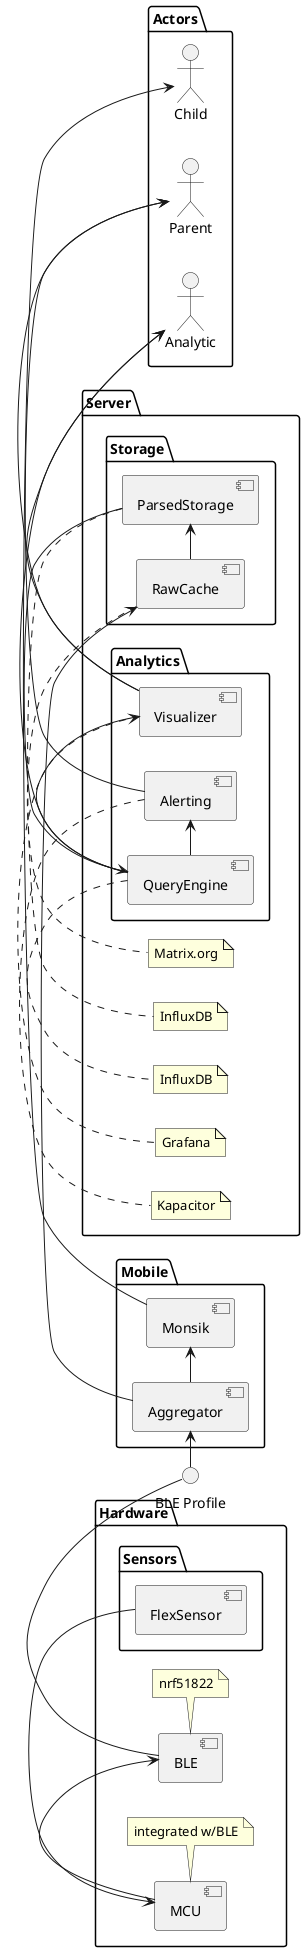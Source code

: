 @startuml
skinparam componentStyle uml2
left to right direction

interface "BLE Profile" [[https://github.com/motorica-org/telemetry-docs/wiki/BLE-Profile]]

package Hardware {
    component MCU
    component BLE

    package Sensors {
        [FlexSensor] -> [MCU]
    }

    [MCU] -> [BLE]
    [BLE] - (BLE Profile)

    note bottom of [MCU]: integrated w/BLE
    note bottom of [BLE]: nrf51822
}

package Mobile {
    (BLE Profile) -> [Aggregator]
    [Aggregator] -> [Monsik]
}

package Server {
    package Storage {
        [Aggregator] -> [RawCache]
        [RawCache] -> [ParsedStorage]
    }
    package Analytics {
        [ParsedStorage] -> [QueryEngine]
        [QueryEngine] -> [Visualizer]
        [QueryEngine] -> [Alerting]
    }

    note bottom of RawCache: Matrix.org
    note bottom of ParsedStorage: InfluxDB
    note bottom of QueryEngine: InfluxDB
    note bottom of Visualizer: Grafana
    note bottom of Alerting: Kapacitor
}

package Actors {
    actor Child
    actor Parent
    actor Analytic

    Child <- [Monsik]

    Parent <- [Visualizer]
    Parent <- [Alerting]

    Analytic <- [QueryEngine]
    Analytic <- [Visualizer]
}
@enduml
